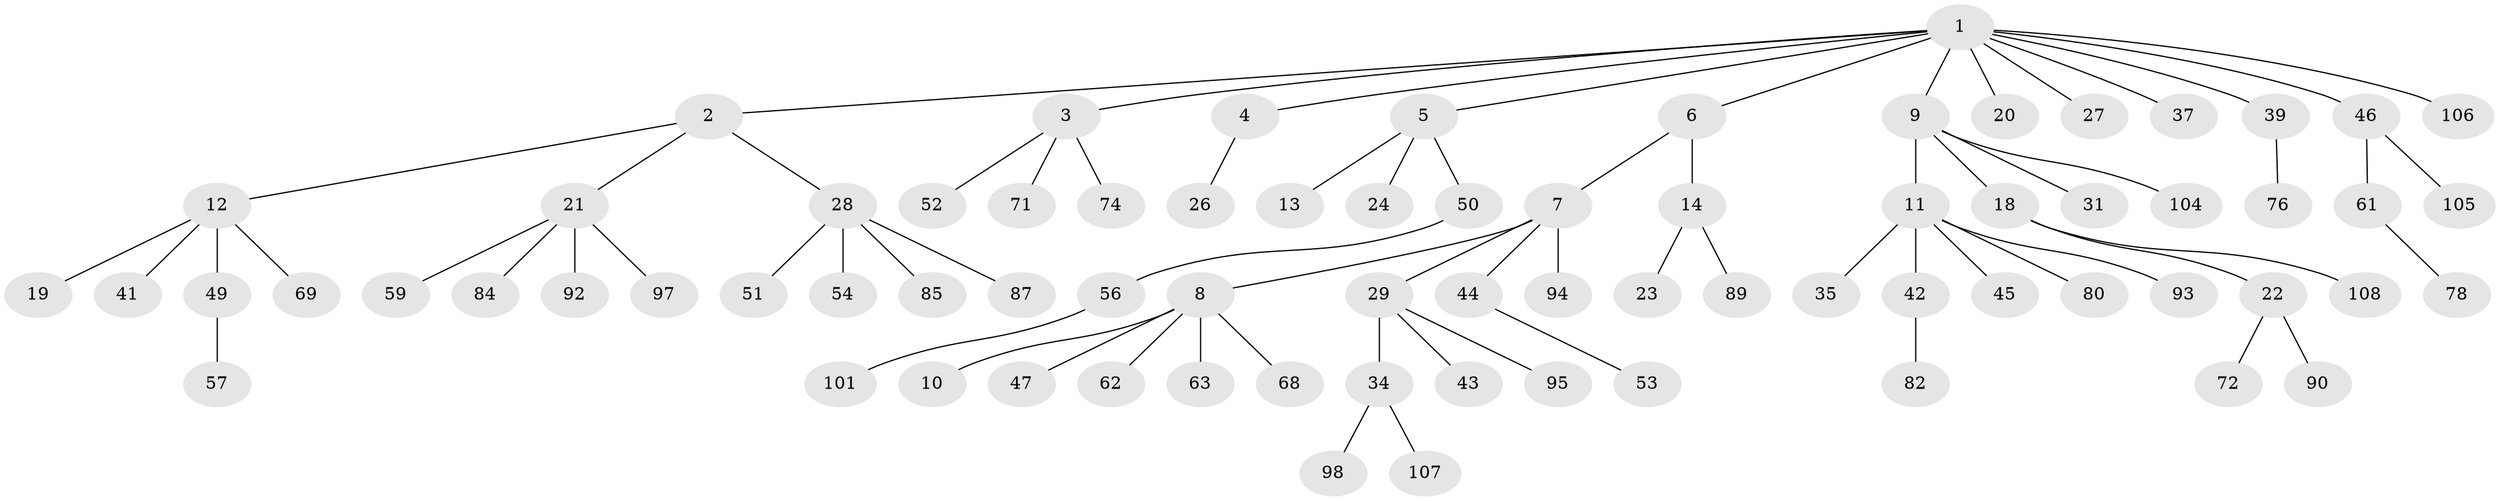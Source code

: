 // Generated by graph-tools (version 1.1) at 2025/52/02/27/25 19:52:13]
// undirected, 75 vertices, 74 edges
graph export_dot {
graph [start="1"]
  node [color=gray90,style=filled];
  1 [super="+32"];
  2;
  3 [super="+40"];
  4 [super="+17"];
  5 [super="+91"];
  6 [super="+33"];
  7 [super="+75"];
  8 [super="+36"];
  9 [super="+16"];
  10 [super="+67"];
  11 [super="+15"];
  12 [super="+38"];
  13 [super="+58"];
  14 [super="+83"];
  18 [super="+64"];
  19 [super="+88"];
  20 [super="+30"];
  21 [super="+60"];
  22 [super="+25"];
  23;
  24 [super="+70"];
  26;
  27;
  28 [super="+73"];
  29 [super="+55"];
  31 [super="+65"];
  34 [super="+48"];
  35;
  37 [super="+99"];
  39;
  41;
  42 [super="+77"];
  43;
  44 [super="+79"];
  45 [super="+102"];
  46;
  47 [super="+66"];
  49 [super="+81"];
  50;
  51;
  52;
  53;
  54;
  56 [super="+86"];
  57;
  59;
  61;
  62;
  63;
  68;
  69;
  71;
  72;
  74;
  76;
  78 [super="+103"];
  80;
  82 [super="+100"];
  84;
  85;
  87;
  89;
  90;
  92;
  93;
  94 [super="+96"];
  95;
  97;
  98;
  101;
  104;
  105;
  106;
  107;
  108;
  1 -- 2;
  1 -- 3;
  1 -- 4;
  1 -- 5;
  1 -- 6;
  1 -- 9;
  1 -- 20;
  1 -- 27;
  1 -- 37;
  1 -- 46;
  1 -- 106;
  1 -- 39;
  2 -- 12;
  2 -- 21;
  2 -- 28;
  3 -- 52;
  3 -- 74;
  3 -- 71;
  4 -- 26;
  5 -- 13;
  5 -- 24;
  5 -- 50;
  6 -- 7;
  6 -- 14;
  7 -- 8;
  7 -- 29;
  7 -- 44;
  7 -- 94;
  8 -- 10;
  8 -- 62;
  8 -- 63;
  8 -- 68;
  8 -- 47;
  9 -- 11;
  9 -- 18;
  9 -- 104;
  9 -- 31;
  11 -- 35;
  11 -- 80;
  11 -- 93;
  11 -- 42;
  11 -- 45;
  12 -- 19;
  12 -- 49;
  12 -- 41;
  12 -- 69;
  14 -- 23;
  14 -- 89;
  18 -- 22;
  18 -- 108;
  21 -- 59;
  21 -- 84;
  21 -- 92;
  21 -- 97;
  22 -- 72;
  22 -- 90;
  28 -- 51;
  28 -- 54;
  28 -- 85;
  28 -- 87;
  29 -- 34;
  29 -- 43;
  29 -- 95;
  34 -- 107;
  34 -- 98;
  39 -- 76;
  42 -- 82;
  44 -- 53;
  46 -- 61;
  46 -- 105;
  49 -- 57;
  50 -- 56;
  56 -- 101;
  61 -- 78;
}
